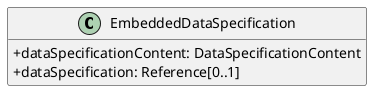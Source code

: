 @startuml
skinparam classAttributeIconSize 0
hide methods

class EmbeddedDataSpecification {
  +dataSpecificationContent: DataSpecificationContent 
  +dataSpecification: Reference[0..1] 
}
@enduml